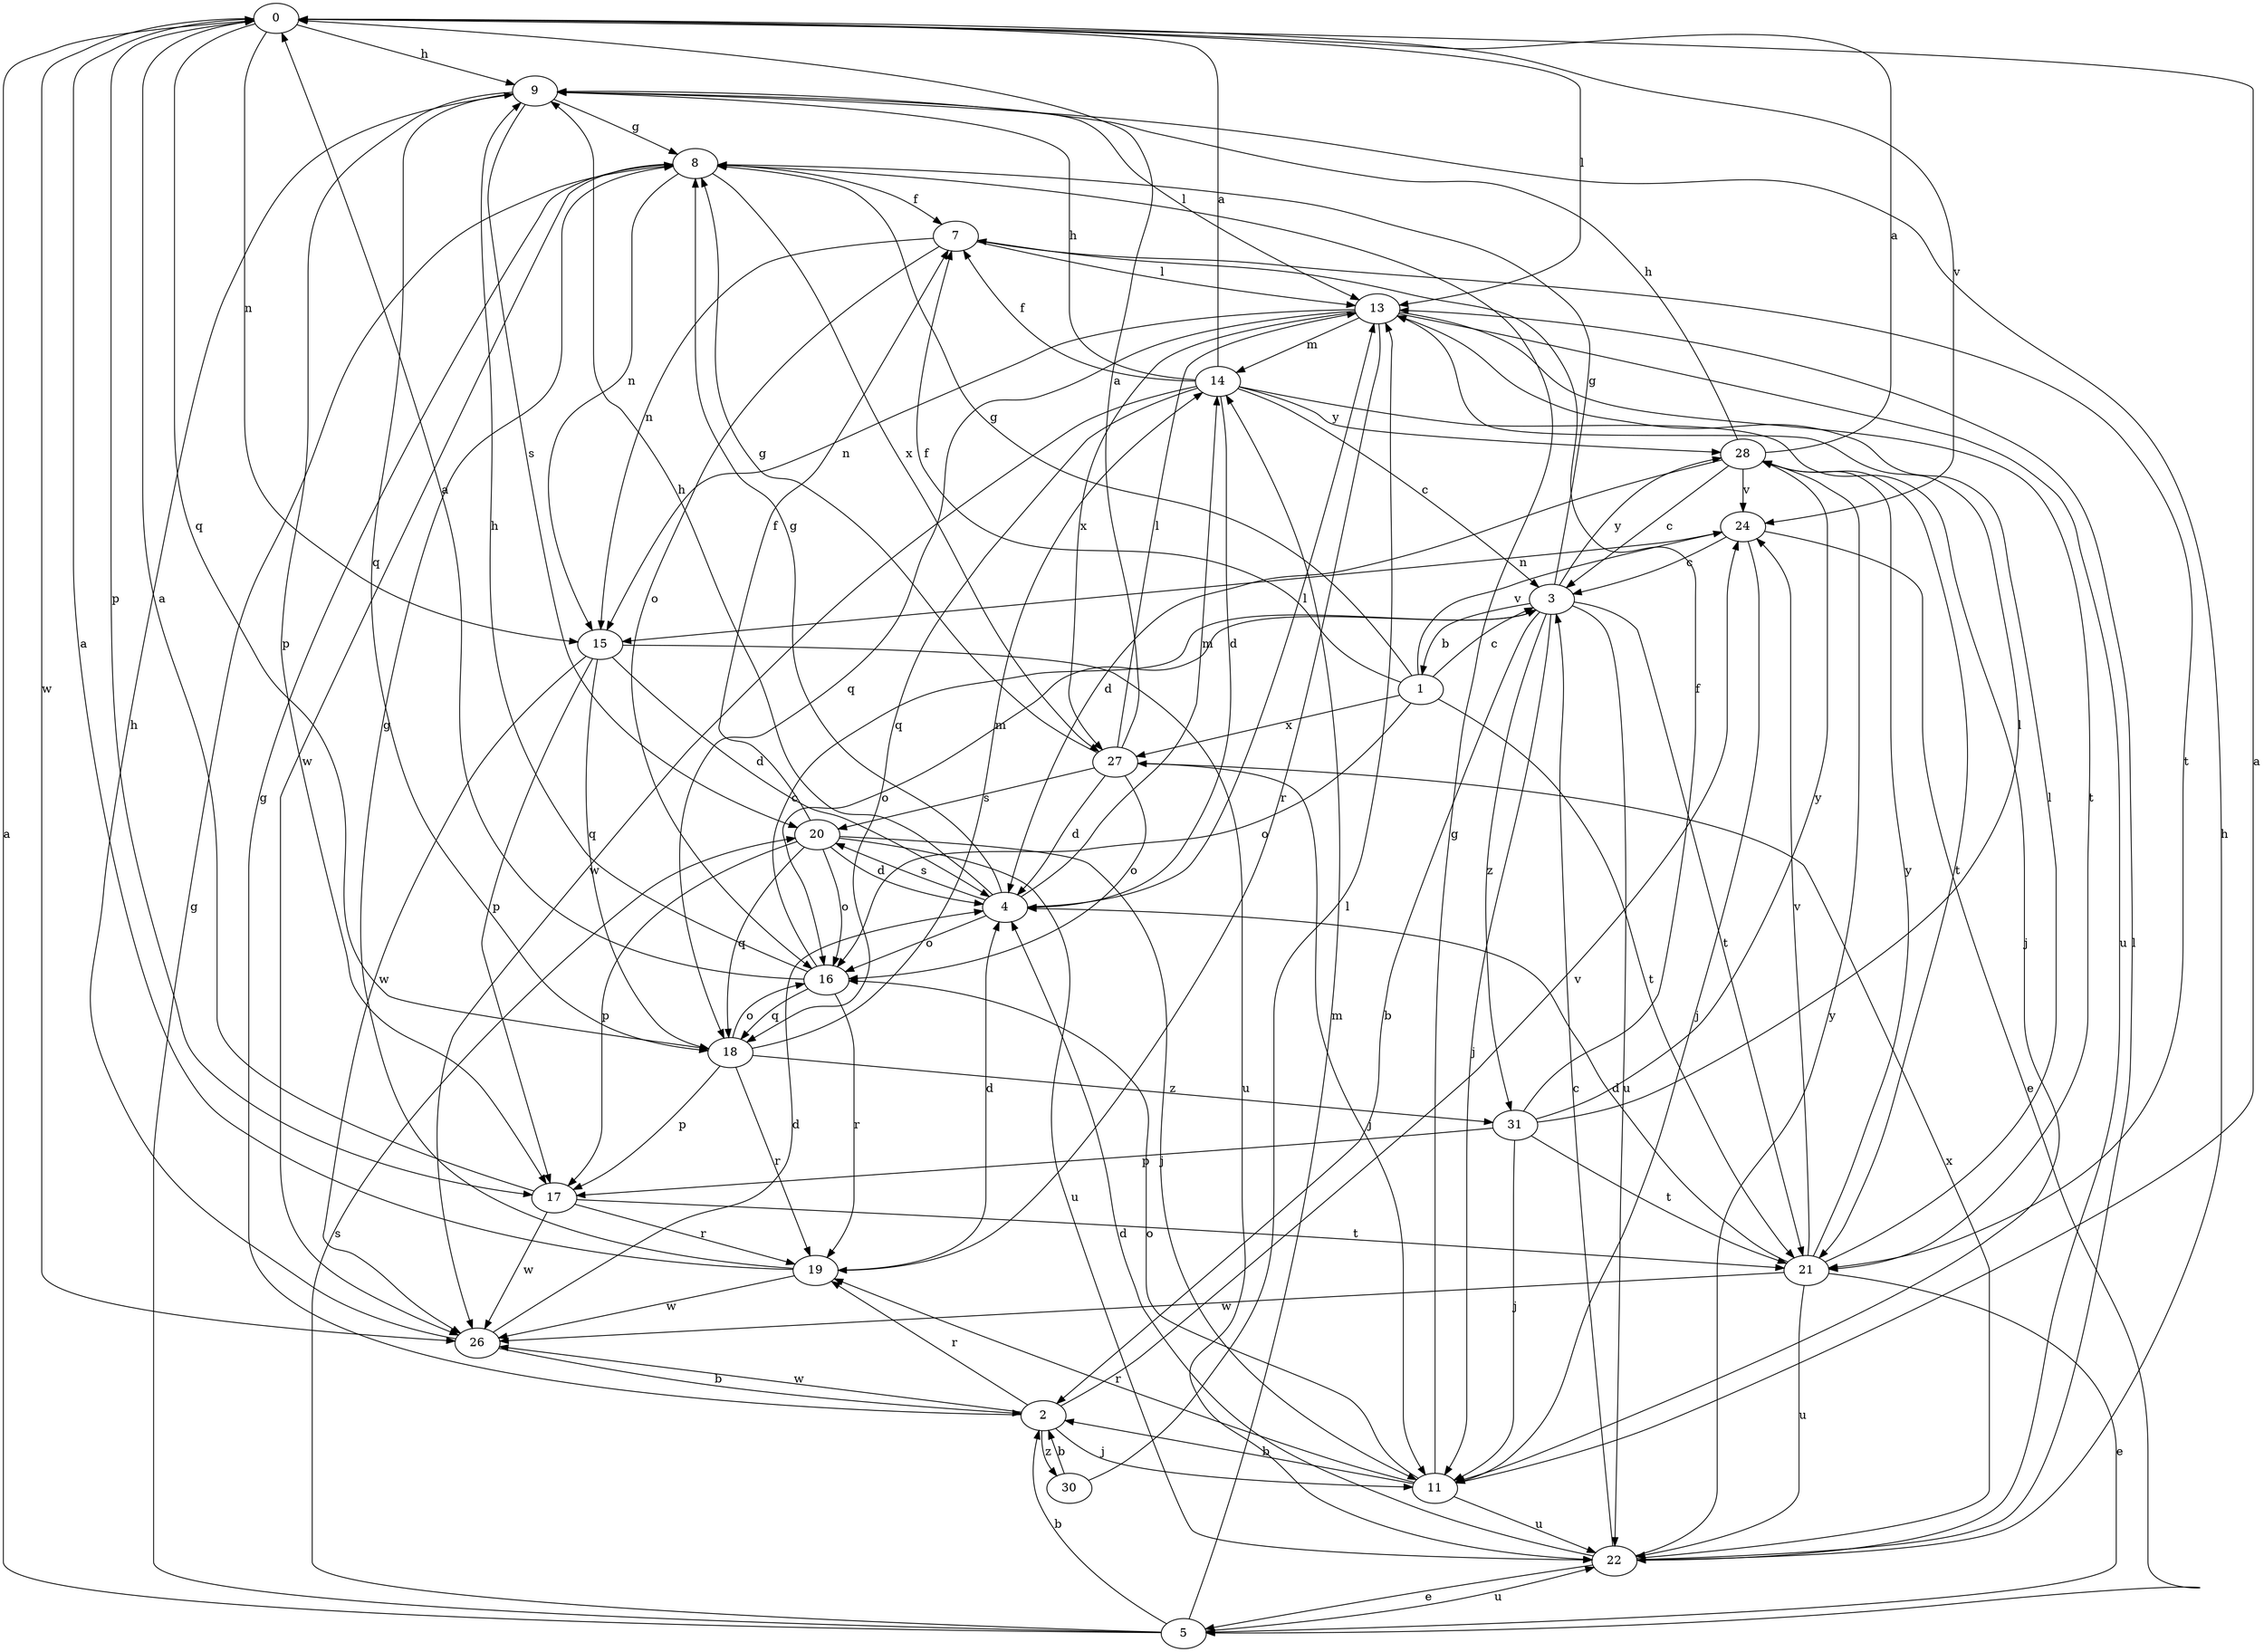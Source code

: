 strict digraph  {
0;
1;
2;
3;
4;
5;
7;
8;
9;
11;
13;
14;
15;
16;
17;
18;
19;
20;
21;
22;
24;
26;
27;
28;
30;
31;
0 -> 9  [label=h];
0 -> 13  [label=l];
0 -> 15  [label=n];
0 -> 17  [label=p];
0 -> 18  [label=q];
0 -> 24  [label=v];
0 -> 26  [label=w];
1 -> 3  [label=c];
1 -> 7  [label=f];
1 -> 8  [label=g];
1 -> 16  [label=o];
1 -> 21  [label=t];
1 -> 24  [label=v];
1 -> 27  [label=x];
2 -> 8  [label=g];
2 -> 11  [label=j];
2 -> 19  [label=r];
2 -> 24  [label=v];
2 -> 26  [label=w];
2 -> 30  [label=z];
3 -> 1  [label=b];
3 -> 2  [label=b];
3 -> 8  [label=g];
3 -> 11  [label=j];
3 -> 16  [label=o];
3 -> 21  [label=t];
3 -> 22  [label=u];
3 -> 28  [label=y];
3 -> 31  [label=z];
4 -> 8  [label=g];
4 -> 9  [label=h];
4 -> 13  [label=l];
4 -> 14  [label=m];
4 -> 16  [label=o];
4 -> 20  [label=s];
5 -> 0  [label=a];
5 -> 2  [label=b];
5 -> 8  [label=g];
5 -> 14  [label=m];
5 -> 20  [label=s];
5 -> 22  [label=u];
7 -> 13  [label=l];
7 -> 15  [label=n];
7 -> 16  [label=o];
7 -> 21  [label=t];
8 -> 7  [label=f];
8 -> 15  [label=n];
8 -> 26  [label=w];
8 -> 27  [label=x];
9 -> 8  [label=g];
9 -> 13  [label=l];
9 -> 17  [label=p];
9 -> 18  [label=q];
9 -> 20  [label=s];
11 -> 0  [label=a];
11 -> 2  [label=b];
11 -> 8  [label=g];
11 -> 16  [label=o];
11 -> 19  [label=r];
11 -> 22  [label=u];
13 -> 14  [label=m];
13 -> 15  [label=n];
13 -> 18  [label=q];
13 -> 19  [label=r];
13 -> 21  [label=t];
13 -> 22  [label=u];
13 -> 27  [label=x];
14 -> 0  [label=a];
14 -> 3  [label=c];
14 -> 4  [label=d];
14 -> 7  [label=f];
14 -> 9  [label=h];
14 -> 11  [label=j];
14 -> 18  [label=q];
14 -> 26  [label=w];
14 -> 28  [label=y];
15 -> 4  [label=d];
15 -> 17  [label=p];
15 -> 18  [label=q];
15 -> 22  [label=u];
15 -> 26  [label=w];
16 -> 0  [label=a];
16 -> 3  [label=c];
16 -> 9  [label=h];
16 -> 18  [label=q];
16 -> 19  [label=r];
17 -> 0  [label=a];
17 -> 19  [label=r];
17 -> 21  [label=t];
17 -> 26  [label=w];
18 -> 14  [label=m];
18 -> 16  [label=o];
18 -> 17  [label=p];
18 -> 19  [label=r];
18 -> 31  [label=z];
19 -> 0  [label=a];
19 -> 4  [label=d];
19 -> 8  [label=g];
19 -> 26  [label=w];
20 -> 4  [label=d];
20 -> 7  [label=f];
20 -> 11  [label=j];
20 -> 16  [label=o];
20 -> 17  [label=p];
20 -> 18  [label=q];
20 -> 22  [label=u];
21 -> 4  [label=d];
21 -> 5  [label=e];
21 -> 13  [label=l];
21 -> 22  [label=u];
21 -> 24  [label=v];
21 -> 26  [label=w];
21 -> 28  [label=y];
22 -> 3  [label=c];
22 -> 4  [label=d];
22 -> 5  [label=e];
22 -> 9  [label=h];
22 -> 13  [label=l];
22 -> 27  [label=x];
22 -> 28  [label=y];
24 -> 3  [label=c];
24 -> 5  [label=e];
24 -> 11  [label=j];
24 -> 15  [label=n];
26 -> 2  [label=b];
26 -> 4  [label=d];
26 -> 9  [label=h];
27 -> 0  [label=a];
27 -> 4  [label=d];
27 -> 8  [label=g];
27 -> 11  [label=j];
27 -> 13  [label=l];
27 -> 16  [label=o];
27 -> 20  [label=s];
28 -> 0  [label=a];
28 -> 3  [label=c];
28 -> 4  [label=d];
28 -> 9  [label=h];
28 -> 21  [label=t];
28 -> 24  [label=v];
30 -> 2  [label=b];
30 -> 13  [label=l];
31 -> 7  [label=f];
31 -> 11  [label=j];
31 -> 13  [label=l];
31 -> 17  [label=p];
31 -> 21  [label=t];
31 -> 28  [label=y];
}
